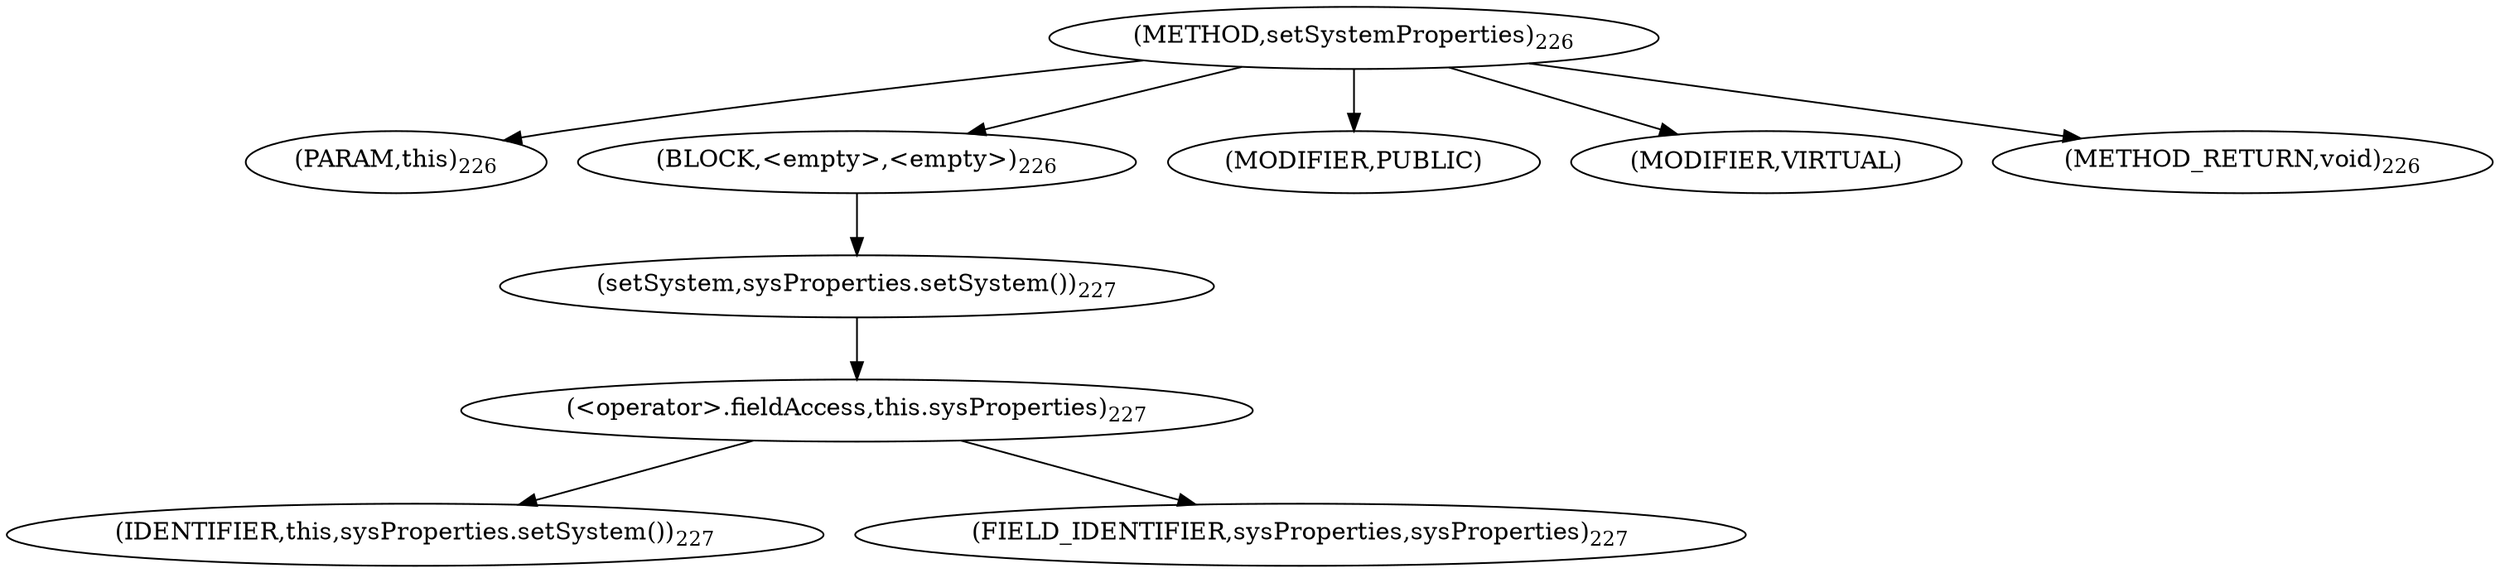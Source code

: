 digraph "setSystemProperties" {  
"642" [label = <(METHOD,setSystemProperties)<SUB>226</SUB>> ]
"643" [label = <(PARAM,this)<SUB>226</SUB>> ]
"644" [label = <(BLOCK,&lt;empty&gt;,&lt;empty&gt;)<SUB>226</SUB>> ]
"645" [label = <(setSystem,sysProperties.setSystem())<SUB>227</SUB>> ]
"646" [label = <(&lt;operator&gt;.fieldAccess,this.sysProperties)<SUB>227</SUB>> ]
"647" [label = <(IDENTIFIER,this,sysProperties.setSystem())<SUB>227</SUB>> ]
"648" [label = <(FIELD_IDENTIFIER,sysProperties,sysProperties)<SUB>227</SUB>> ]
"649" [label = <(MODIFIER,PUBLIC)> ]
"650" [label = <(MODIFIER,VIRTUAL)> ]
"651" [label = <(METHOD_RETURN,void)<SUB>226</SUB>> ]
  "642" -> "643" 
  "642" -> "644" 
  "642" -> "649" 
  "642" -> "650" 
  "642" -> "651" 
  "644" -> "645" 
  "645" -> "646" 
  "646" -> "647" 
  "646" -> "648" 
}
